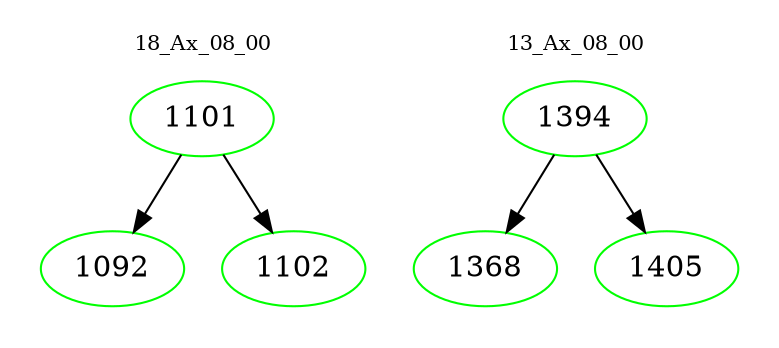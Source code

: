 digraph{
subgraph cluster_0 {
color = white
label = "18_Ax_08_00";
fontsize=10;
T0_1101 [label="1101", color="green"]
T0_1101 -> T0_1092 [color="black"]
T0_1092 [label="1092", color="green"]
T0_1101 -> T0_1102 [color="black"]
T0_1102 [label="1102", color="green"]
}
subgraph cluster_1 {
color = white
label = "13_Ax_08_00";
fontsize=10;
T1_1394 [label="1394", color="green"]
T1_1394 -> T1_1368 [color="black"]
T1_1368 [label="1368", color="green"]
T1_1394 -> T1_1405 [color="black"]
T1_1405 [label="1405", color="green"]
}
}
